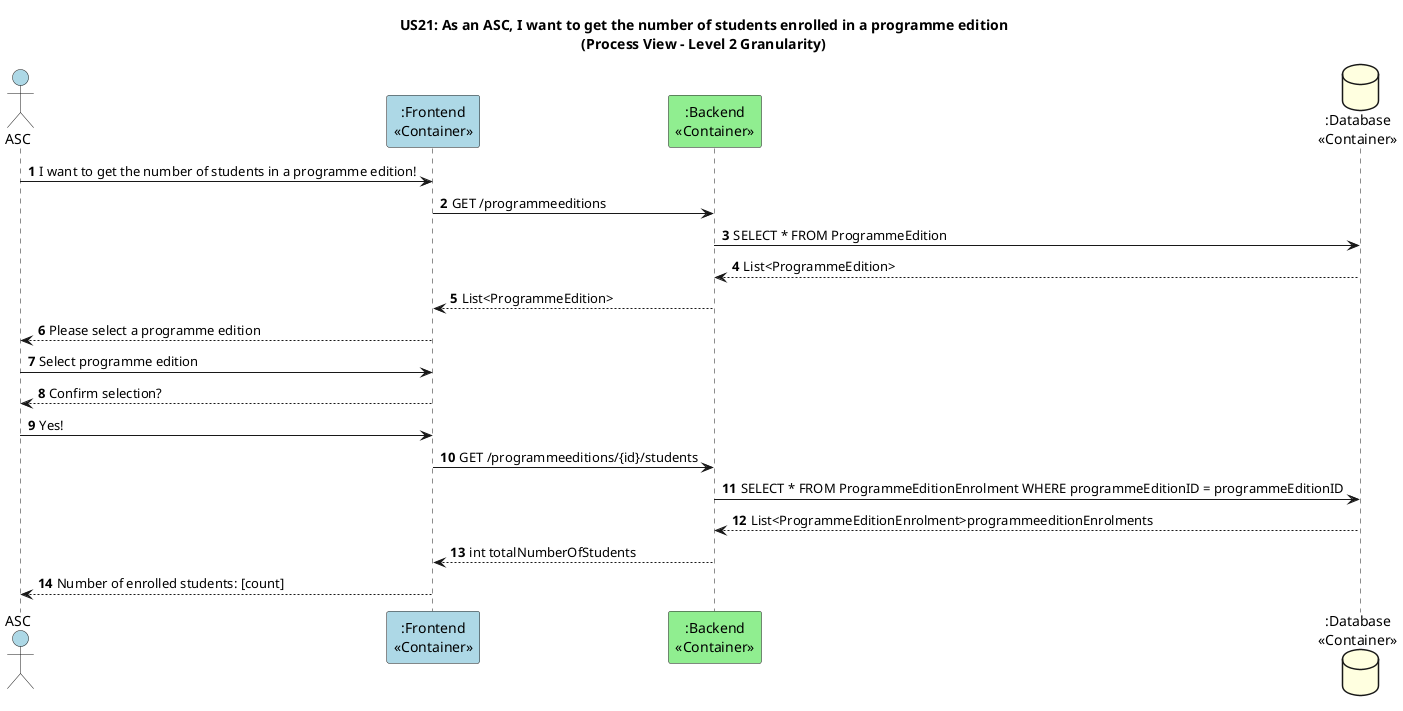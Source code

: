 @startuml

title US21: As an ASC, I want to get the number of students enrolled in a programme edition\n(Process View - Level 2 Granularity)

autonumber

actor ASC #lightblue
participant Frontend as ":Frontend\n<<Container>>" #lightblue
participant Backend as ":Backend\n<<Container>>" #lightgreen
database DB as ":Database\n<<Container>>" #lightyellow

ASC -> Frontend: I want to get the number of students in a programme edition!
Frontend -> Backend: GET /programmeeditions
Backend -> DB: SELECT * FROM ProgrammeEdition
DB --> Backend: List<ProgrammeEdition>
Backend --> Frontend: List<ProgrammeEdition>
Frontend --> ASC: Please select a programme edition
ASC -> Frontend: Select programme edition
Frontend --> ASC: Confirm selection?
ASC -> Frontend: Yes!
Frontend -> Backend: GET /programmeeditions/{id}/students
Backend -> DB: SELECT * FROM ProgrammeEditionEnrolment WHERE programmeEditionID = programmeEditionID
DB --> Backend: List<ProgrammeEditionEnrolment>programmeeditionEnrolments
Backend --> Frontend: int totalNumberOfStudents
Frontend --> ASC: Number of enrolled students: [count]

@enduml
